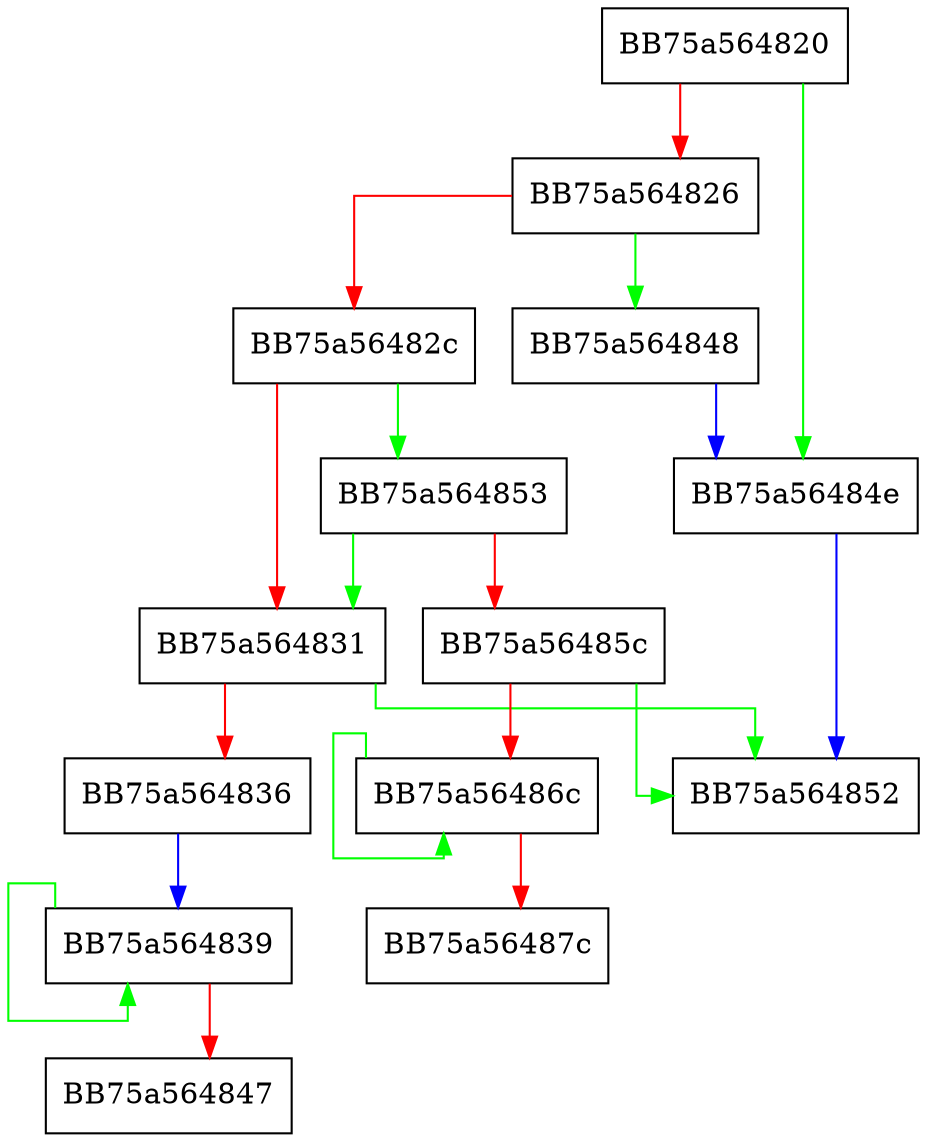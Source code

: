 digraph pdfMlexer__mlex__memmove {
  node [shape="box"];
  graph [splines=ortho];
  BB75a564820 -> BB75a56484e [color="green"];
  BB75a564820 -> BB75a564826 [color="red"];
  BB75a564826 -> BB75a564848 [color="green"];
  BB75a564826 -> BB75a56482c [color="red"];
  BB75a56482c -> BB75a564853 [color="green"];
  BB75a56482c -> BB75a564831 [color="red"];
  BB75a564831 -> BB75a564852 [color="green"];
  BB75a564831 -> BB75a564836 [color="red"];
  BB75a564836 -> BB75a564839 [color="blue"];
  BB75a564839 -> BB75a564839 [color="green"];
  BB75a564839 -> BB75a564847 [color="red"];
  BB75a564848 -> BB75a56484e [color="blue"];
  BB75a56484e -> BB75a564852 [color="blue"];
  BB75a564853 -> BB75a564831 [color="green"];
  BB75a564853 -> BB75a56485c [color="red"];
  BB75a56485c -> BB75a564852 [color="green"];
  BB75a56485c -> BB75a56486c [color="red"];
  BB75a56486c -> BB75a56486c [color="green"];
  BB75a56486c -> BB75a56487c [color="red"];
}